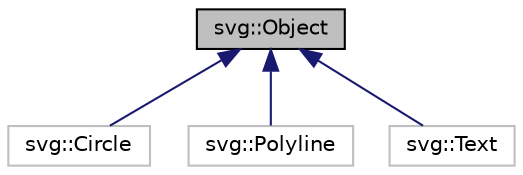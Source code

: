 digraph "svg::Object"
{
 // LATEX_PDF_SIZE
  edge [fontname="Helvetica",fontsize="10",labelfontname="Helvetica",labelfontsize="10"];
  node [fontname="Helvetica",fontsize="10",shape=record];
  Node1 [label="svg::Object",height=0.2,width=0.4,color="black", fillcolor="grey75", style="filled", fontcolor="black",tooltip=" "];
  Node1 -> Node2 [dir="back",color="midnightblue",fontsize="10",style="solid",fontname="Helvetica"];
  Node2 [label="svg::Circle",height=0.2,width=0.4,color="grey75", fillcolor="white", style="filled",URL="$classsvg_1_1Circle.html",tooltip=" "];
  Node1 -> Node3 [dir="back",color="midnightblue",fontsize="10",style="solid",fontname="Helvetica"];
  Node3 [label="svg::Polyline",height=0.2,width=0.4,color="grey75", fillcolor="white", style="filled",URL="$classsvg_1_1Polyline.html",tooltip=" "];
  Node1 -> Node4 [dir="back",color="midnightblue",fontsize="10",style="solid",fontname="Helvetica"];
  Node4 [label="svg::Text",height=0.2,width=0.4,color="grey75", fillcolor="white", style="filled",URL="$classsvg_1_1Text.html",tooltip=" "];
}

